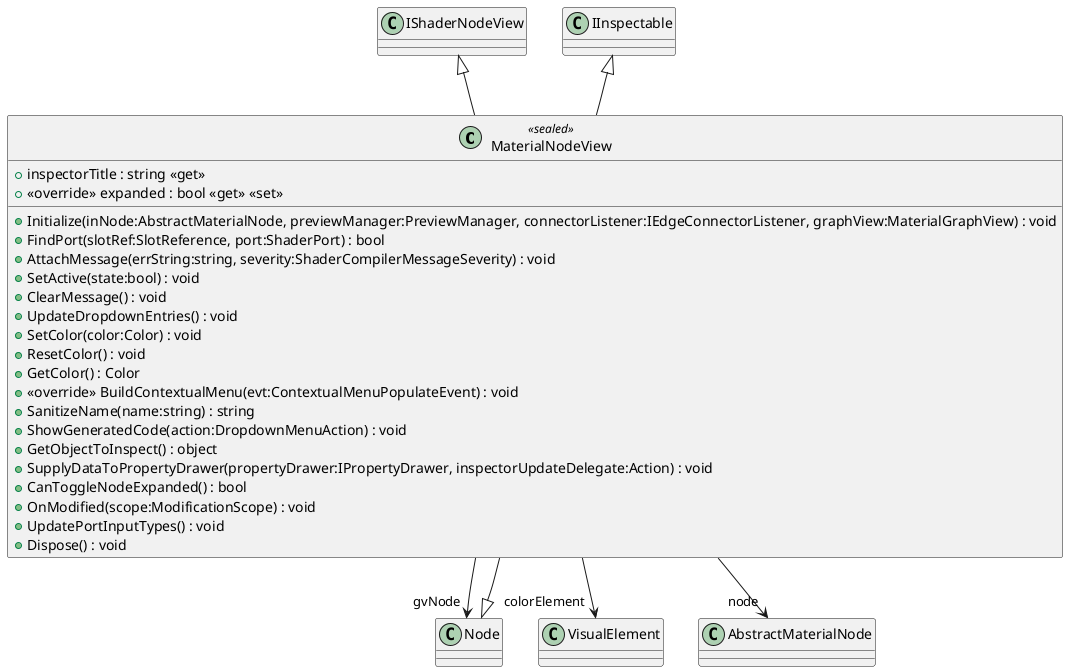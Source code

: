 @startuml
class MaterialNodeView <<sealed>> {
    + inspectorTitle : string <<get>>
    + Initialize(inNode:AbstractMaterialNode, previewManager:PreviewManager, connectorListener:IEdgeConnectorListener, graphView:MaterialGraphView) : void
    + FindPort(slotRef:SlotReference, port:ShaderPort) : bool
    + AttachMessage(errString:string, severity:ShaderCompilerMessageSeverity) : void
    + SetActive(state:bool) : void
    + ClearMessage() : void
    + UpdateDropdownEntries() : void
    + SetColor(color:Color) : void
    + ResetColor() : void
    + GetColor() : Color
    + <<override>> expanded : bool <<get>> <<set>>
    + <<override>> BuildContextualMenu(evt:ContextualMenuPopulateEvent) : void
    + SanitizeName(name:string) : string
    + ShowGeneratedCode(action:DropdownMenuAction) : void
    + GetObjectToInspect() : object
    + SupplyDataToPropertyDrawer(propertyDrawer:IPropertyDrawer, inspectorUpdateDelegate:Action) : void
    + CanToggleNodeExpanded() : bool
    + OnModified(scope:ModificationScope) : void
    + UpdatePortInputTypes() : void
    + Dispose() : void
}
Node <|-- MaterialNodeView
IShaderNodeView <|-- MaterialNodeView
IInspectable <|-- MaterialNodeView
MaterialNodeView --> "colorElement" VisualElement
MaterialNodeView --> "gvNode" Node
MaterialNodeView --> "node" AbstractMaterialNode
@enduml
